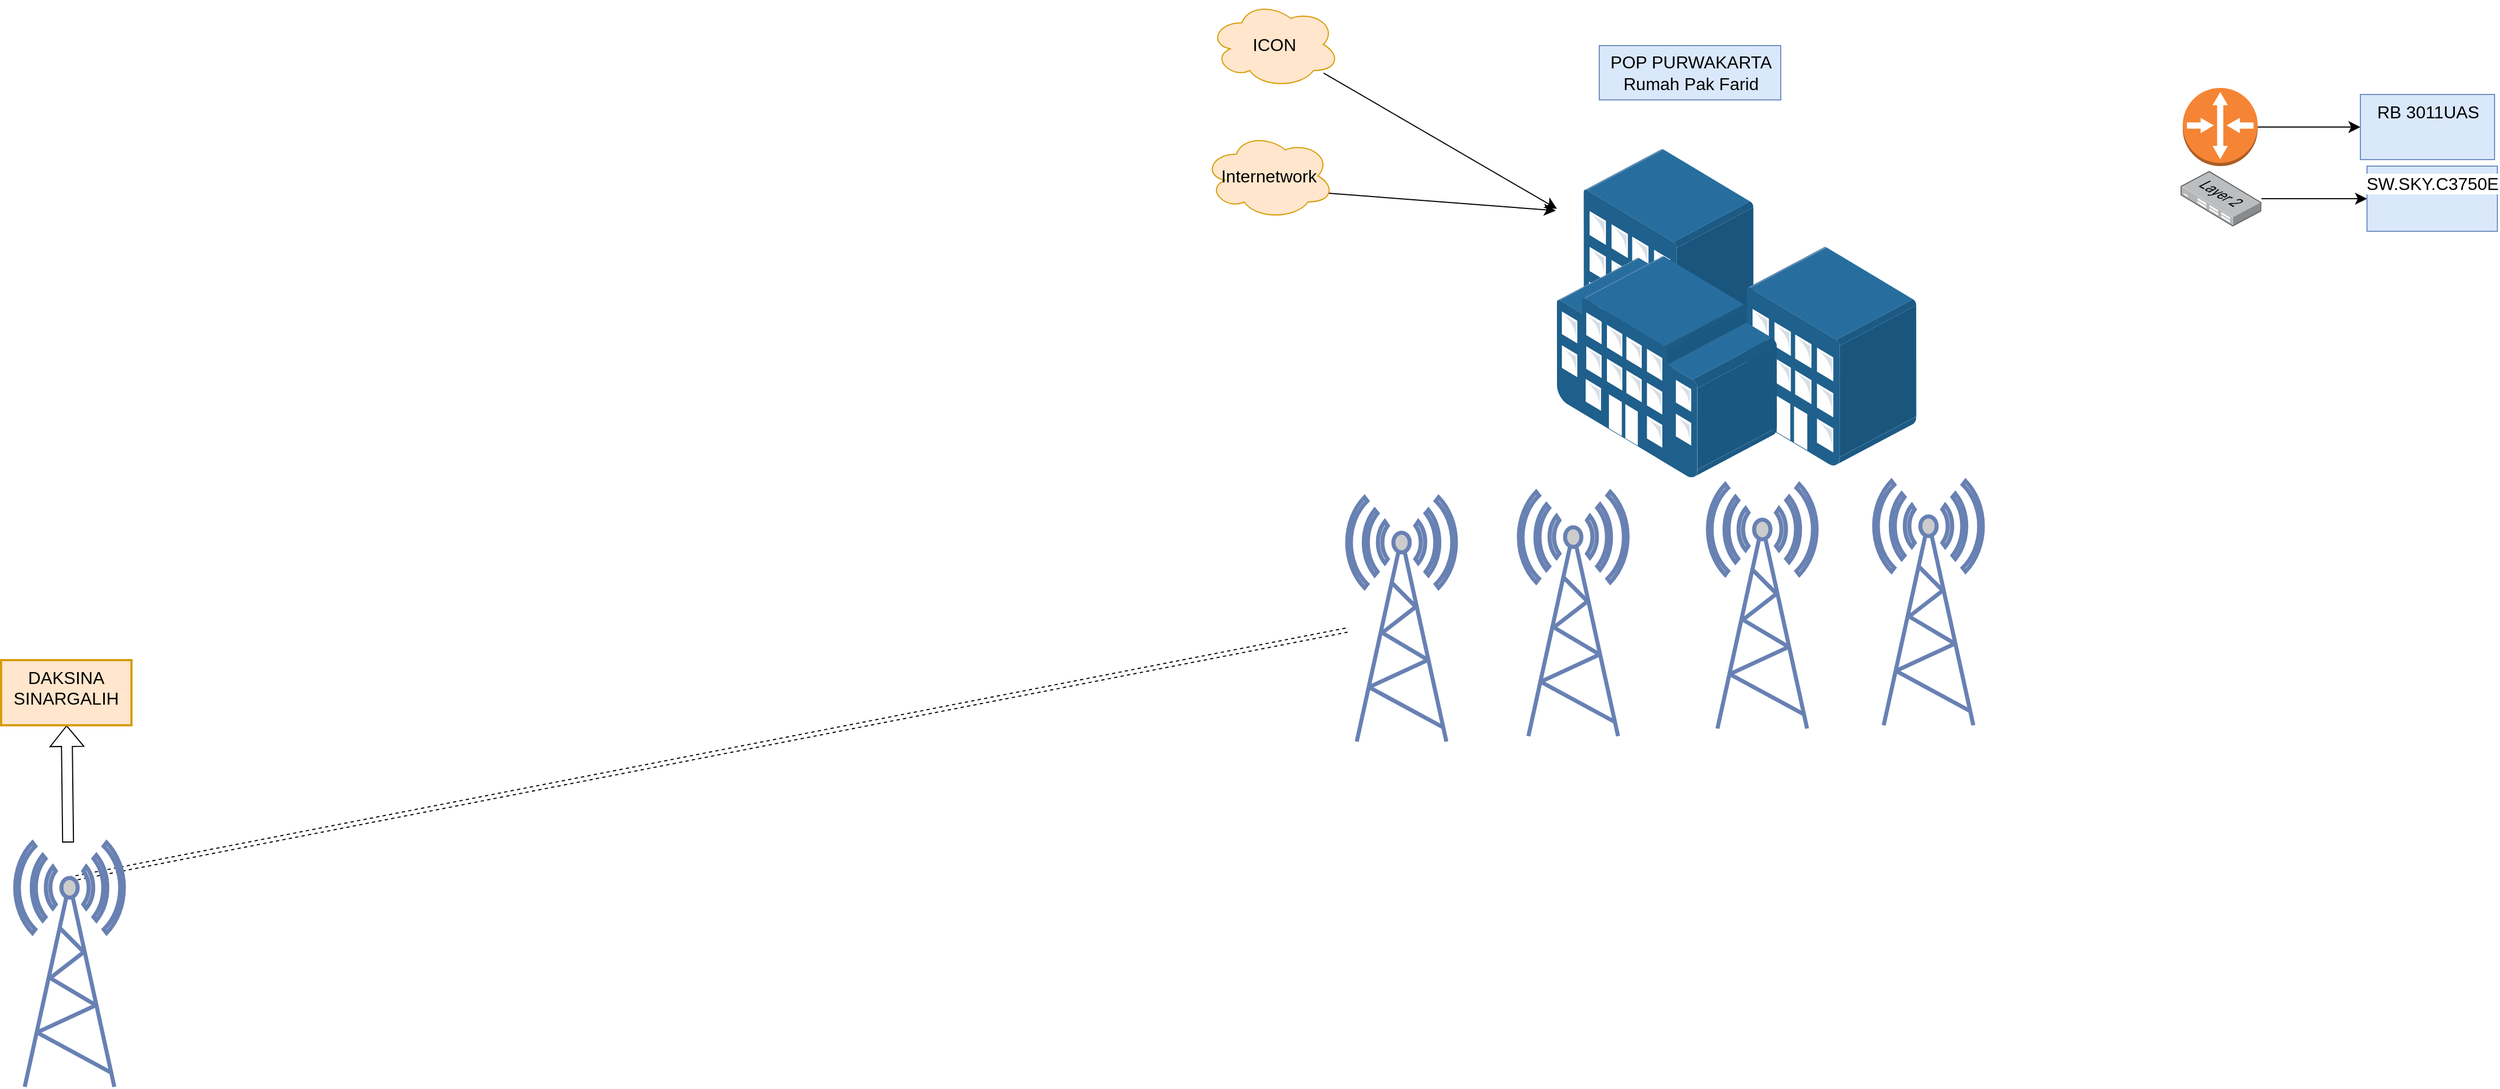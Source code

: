 <mxfile version="20.8.16" type="github">
  <diagram name="Page-1" id="jWL4H5GWRWFEMTrIt_fe">
    <mxGraphModel dx="1428" dy="2524" grid="0" gridSize="10" guides="1" tooltips="1" connect="1" arrows="1" fold="1" page="0" pageScale="1" pageWidth="850" pageHeight="1100" math="0" shadow="0">
      <root>
        <mxCell id="0" />
        <mxCell id="1" parent="0" />
        <mxCell id="l8kAq1uLgbvHiUrE_Mqz-3" value="" style="points=[];aspect=fixed;html=1;align=center;shadow=0;dashed=0;image;image=img/lib/allied_telesis/buildings/Building_Cluster.svg;fontSize=16;" vertex="1" parent="1">
          <mxGeometry x="2255" y="-1012" width="330.84" height="303" as="geometry" />
        </mxCell>
        <mxCell id="l8kAq1uLgbvHiUrE_Mqz-4" value="ICON" style="ellipse;shape=cloud;whiteSpace=wrap;html=1;fontSize=16;fillColor=#ffe6cc;strokeColor=#d79b00;" vertex="1" parent="1">
          <mxGeometry x="1935" y="-1148" width="120" height="80" as="geometry" />
        </mxCell>
        <mxCell id="l8kAq1uLgbvHiUrE_Mqz-5" value="Internetwork" style="ellipse;shape=cloud;whiteSpace=wrap;html=1;fontSize=16;fillColor=#ffe6cc;strokeColor=#d79b00;" vertex="1" parent="1">
          <mxGeometry x="1930" y="-1027" width="120" height="80" as="geometry" />
        </mxCell>
        <mxCell id="l8kAq1uLgbvHiUrE_Mqz-6" value="" style="endArrow=classic;html=1;rounded=0;fontSize=12;startSize=8;endSize=8;curved=1;" edge="1" parent="1" source="l8kAq1uLgbvHiUrE_Mqz-4" target="l8kAq1uLgbvHiUrE_Mqz-3">
          <mxGeometry width="50" height="50" relative="1" as="geometry">
            <mxPoint x="2164" y="-679" as="sourcePoint" />
            <mxPoint x="2214" y="-729" as="targetPoint" />
          </mxGeometry>
        </mxCell>
        <mxCell id="l8kAq1uLgbvHiUrE_Mqz-7" value="" style="endArrow=classic;html=1;rounded=0;fontSize=12;startSize=8;endSize=8;curved=1;exitX=0.96;exitY=0.7;exitDx=0;exitDy=0;exitPerimeter=0;" edge="1" parent="1" source="l8kAq1uLgbvHiUrE_Mqz-5">
          <mxGeometry width="50" height="50" relative="1" as="geometry">
            <mxPoint x="2164" y="-679" as="sourcePoint" />
            <mxPoint x="2254" y="-955" as="targetPoint" />
          </mxGeometry>
        </mxCell>
        <mxCell id="l8kAq1uLgbvHiUrE_Mqz-8" value="POP PURWAKARTA &lt;br&gt;Rumah Pak Farid" style="text;html=1;align=center;verticalAlign=middle;resizable=0;points=[];autosize=1;strokeColor=#6c8ebf;fillColor=#dae8fc;fontSize=16;" vertex="1" parent="1">
          <mxGeometry x="2294" y="-1107" width="167" height="50" as="geometry" />
        </mxCell>
        <mxCell id="l8kAq1uLgbvHiUrE_Mqz-21" style="edgeStyle=none;orthogonalLoop=1;jettySize=auto;html=1;entryX=0.5;entryY=0.15;entryDx=0;entryDy=0;entryPerimeter=0;fontSize=12;curved=1;dashed=1;shape=link;" edge="1" parent="1" source="l8kAq1uLgbvHiUrE_Mqz-9" target="l8kAq1uLgbvHiUrE_Mqz-20">
          <mxGeometry relative="1" as="geometry" />
        </mxCell>
        <mxCell id="l8kAq1uLgbvHiUrE_Mqz-9" value="" style="fontColor=#0066CC;verticalAlign=top;verticalLabelPosition=bottom;labelPosition=center;align=center;html=1;outlineConnect=0;fillColor=#CCCCCC;strokeColor=#6881B3;gradientColor=none;gradientDirection=north;strokeWidth=2;shape=mxgraph.networks.radio_tower;fontSize=16;" vertex="1" parent="1">
          <mxGeometry x="2062" y="-691" width="100" height="225" as="geometry" />
        </mxCell>
        <mxCell id="l8kAq1uLgbvHiUrE_Mqz-10" value="" style="fontColor=#0066CC;verticalAlign=top;verticalLabelPosition=bottom;labelPosition=center;align=center;html=1;outlineConnect=0;fillColor=#CCCCCC;strokeColor=#6881B3;gradientColor=none;gradientDirection=north;strokeWidth=2;shape=mxgraph.networks.radio_tower;fontSize=16;" vertex="1" parent="1">
          <mxGeometry x="2220" y="-696" width="100" height="225" as="geometry" />
        </mxCell>
        <mxCell id="l8kAq1uLgbvHiUrE_Mqz-11" value="" style="fontColor=#0066CC;verticalAlign=top;verticalLabelPosition=bottom;labelPosition=center;align=center;html=1;outlineConnect=0;fillColor=#CCCCCC;strokeColor=#6881B3;gradientColor=none;gradientDirection=north;strokeWidth=2;shape=mxgraph.networks.radio_tower;fontSize=16;" vertex="1" parent="1">
          <mxGeometry x="2394" y="-703" width="100" height="225" as="geometry" />
        </mxCell>
        <mxCell id="l8kAq1uLgbvHiUrE_Mqz-13" value="" style="fontColor=#0066CC;verticalAlign=top;verticalLabelPosition=bottom;labelPosition=center;align=center;html=1;outlineConnect=0;fillColor=#CCCCCC;strokeColor=#6881B3;gradientColor=none;gradientDirection=north;strokeWidth=2;shape=mxgraph.networks.radio_tower;fontSize=16;" vertex="1" parent="1">
          <mxGeometry x="2547" y="-706" width="100" height="225" as="geometry" />
        </mxCell>
        <mxCell id="l8kAq1uLgbvHiUrE_Mqz-19" value="" style="edgeStyle=none;curved=1;rounded=0;orthogonalLoop=1;jettySize=auto;html=1;fontSize=12;startSize=8;endSize=8;" edge="1" parent="1" source="l8kAq1uLgbvHiUrE_Mqz-14" target="l8kAq1uLgbvHiUrE_Mqz-18">
          <mxGeometry relative="1" as="geometry" />
        </mxCell>
        <mxCell id="l8kAq1uLgbvHiUrE_Mqz-14" value="" style="outlineConnect=0;dashed=0;verticalLabelPosition=bottom;verticalAlign=top;align=center;html=1;shape=mxgraph.aws3.router;fillColor=#F58534;gradientColor=none;fontSize=16;" vertex="1" parent="1">
          <mxGeometry x="2831" y="-1068" width="69" height="72" as="geometry" />
        </mxCell>
        <mxCell id="l8kAq1uLgbvHiUrE_Mqz-17" value="" style="edgeStyle=none;curved=1;rounded=0;orthogonalLoop=1;jettySize=auto;html=1;fontSize=12;startSize=8;endSize=8;" edge="1" parent="1" source="l8kAq1uLgbvHiUrE_Mqz-15" target="l8kAq1uLgbvHiUrE_Mqz-16">
          <mxGeometry relative="1" as="geometry" />
        </mxCell>
        <mxCell id="l8kAq1uLgbvHiUrE_Mqz-15" value="" style="points=[];aspect=fixed;html=1;align=center;shadow=0;dashed=0;image;image=img/lib/allied_telesis/switch/Switch_24_port_L2.svg;fontSize=16;" vertex="1" parent="1">
          <mxGeometry x="2829" y="-991.5" width="74.4" height="51" as="geometry" />
        </mxCell>
        <mxCell id="l8kAq1uLgbvHiUrE_Mqz-16" value="SW.SKY.C3750E" style="whiteSpace=wrap;html=1;fontSize=16;verticalAlign=top;shadow=0;dashed=0;labelBackgroundColor=default;fillColor=#dae8fc;strokeColor=#6c8ebf;" vertex="1" parent="1">
          <mxGeometry x="3000.6" y="-996" width="120" height="60" as="geometry" />
        </mxCell>
        <mxCell id="l8kAq1uLgbvHiUrE_Mqz-18" value="RB 3011UAS" style="whiteSpace=wrap;html=1;fontSize=16;verticalAlign=top;fillColor=#dae8fc;dashed=0;strokeColor=#6c8ebf;" vertex="1" parent="1">
          <mxGeometry x="2994.5" y="-1062" width="123.5" height="60" as="geometry" />
        </mxCell>
        <mxCell id="l8kAq1uLgbvHiUrE_Mqz-23" value="" style="edgeStyle=none;curved=1;rounded=0;orthogonalLoop=1;jettySize=auto;html=1;fontSize=12;shape=flexArrow;" edge="1" parent="1" source="l8kAq1uLgbvHiUrE_Mqz-20" target="l8kAq1uLgbvHiUrE_Mqz-22">
          <mxGeometry relative="1" as="geometry" />
        </mxCell>
        <mxCell id="l8kAq1uLgbvHiUrE_Mqz-20" value="" style="fontColor=#0066CC;verticalAlign=top;verticalLabelPosition=bottom;labelPosition=center;align=center;html=1;outlineConnect=0;fillColor=#CCCCCC;strokeColor=#6881B3;gradientColor=none;gradientDirection=north;strokeWidth=2;shape=mxgraph.networks.radio_tower;fontSize=16;" vertex="1" parent="1">
          <mxGeometry x="836" y="-373" width="100" height="225" as="geometry" />
        </mxCell>
        <mxCell id="l8kAq1uLgbvHiUrE_Mqz-22" value="DAKSINA SINARGALIH" style="whiteSpace=wrap;html=1;fontSize=16;verticalAlign=top;fillColor=#ffe6cc;strokeColor=#d79b00;gradientDirection=north;strokeWidth=2;" vertex="1" parent="1">
          <mxGeometry x="823" y="-541" width="120" height="60" as="geometry" />
        </mxCell>
      </root>
    </mxGraphModel>
  </diagram>
</mxfile>
